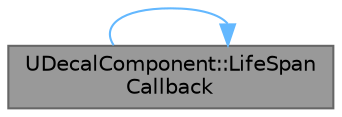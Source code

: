 digraph "UDecalComponent::LifeSpanCallback"
{
 // INTERACTIVE_SVG=YES
 // LATEX_PDF_SIZE
  bgcolor="transparent";
  edge [fontname=Helvetica,fontsize=10,labelfontname=Helvetica,labelfontsize=10];
  node [fontname=Helvetica,fontsize=10,shape=box,height=0.2,width=0.4];
  rankdir="LR";
  Node1 [id="Node000001",label="UDecalComponent::LifeSpan\lCallback",height=0.2,width=0.4,color="gray40", fillcolor="grey60", style="filled", fontcolor="black",tooltip="Called when the life span of the decal has been exceeded."];
  Node1 -> Node1 [id="edge1_Node000001_Node000001",color="steelblue1",style="solid",tooltip=" "];
}
